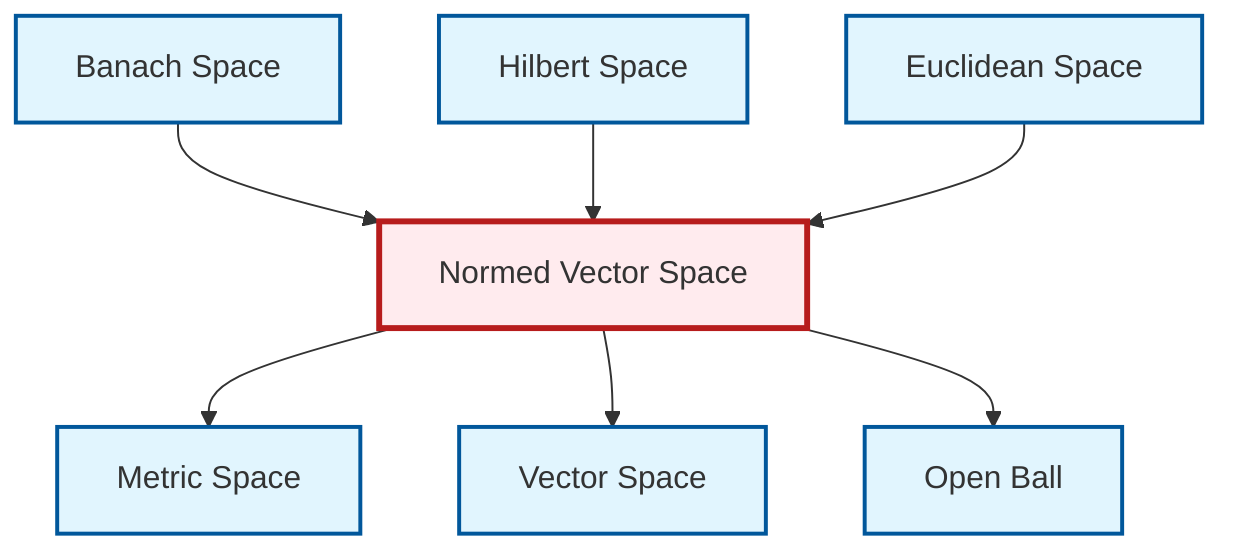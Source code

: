 graph TD
    classDef definition fill:#e1f5fe,stroke:#01579b,stroke-width:2px
    classDef theorem fill:#f3e5f5,stroke:#4a148c,stroke-width:2px
    classDef axiom fill:#fff3e0,stroke:#e65100,stroke-width:2px
    classDef example fill:#e8f5e9,stroke:#1b5e20,stroke-width:2px
    classDef current fill:#ffebee,stroke:#b71c1c,stroke-width:3px
    def-open-ball["Open Ball"]:::definition
    def-metric-space["Metric Space"]:::definition
    def-normed-vector-space["Normed Vector Space"]:::definition
    def-euclidean-space["Euclidean Space"]:::definition
    def-banach-space["Banach Space"]:::definition
    def-hilbert-space["Hilbert Space"]:::definition
    def-vector-space["Vector Space"]:::definition
    def-normed-vector-space --> def-metric-space
    def-normed-vector-space --> def-vector-space
    def-banach-space --> def-normed-vector-space
    def-normed-vector-space --> def-open-ball
    def-hilbert-space --> def-normed-vector-space
    def-euclidean-space --> def-normed-vector-space
    class def-normed-vector-space current